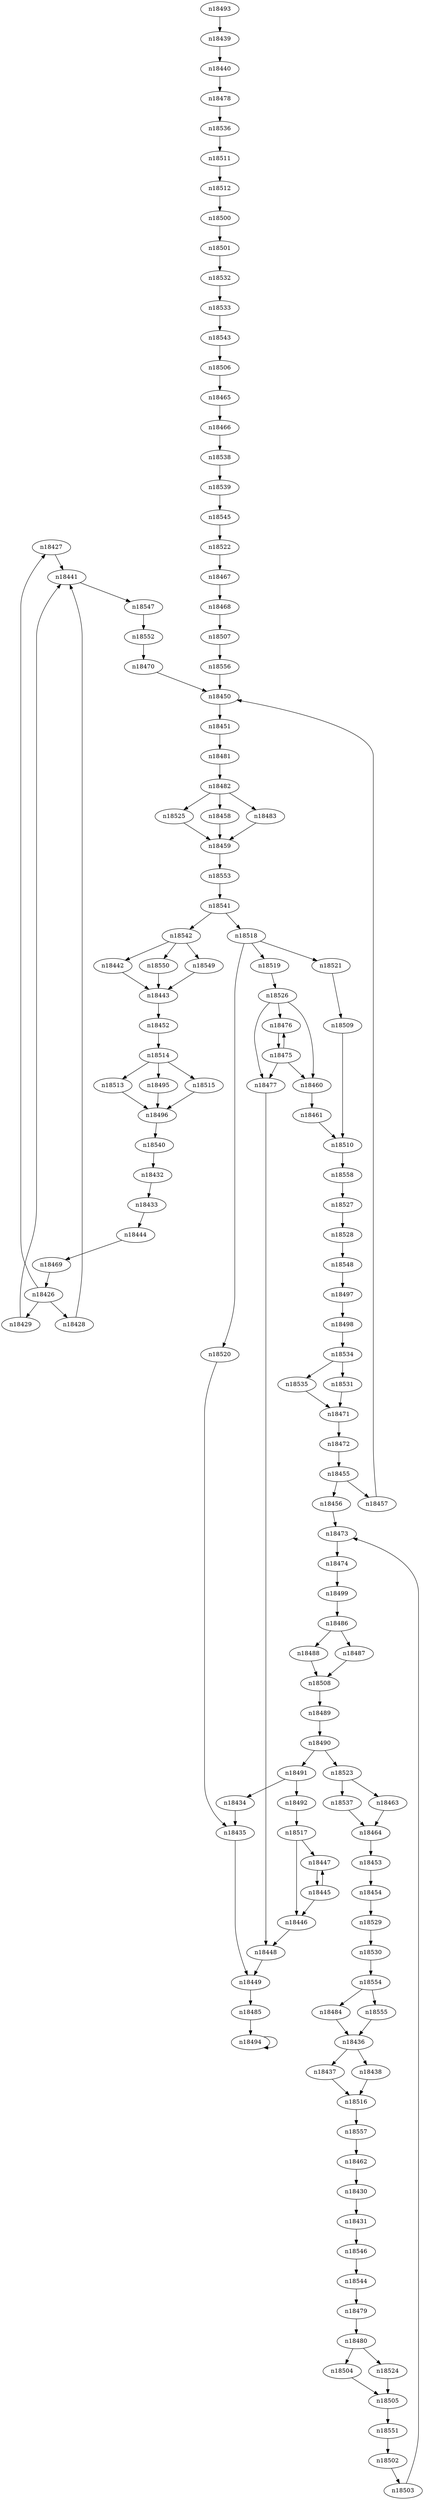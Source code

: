 digraph Foo {
  n18427 -> n18441 ;
  n18428 -> n18441 ;
  n18431 -> n18546 ;
  n18429 -> n18441 ;
  n18430 -> n18431 ;
  n18426 -> n18428 ;
  n18426 -> n18427 ;
  n18426 -> n18429 ;
  n18435 -> n18449 ;
  n18433 -> n18444 ;
  n18434 -> n18435 ;
  n18432 -> n18433 ;
  n18437 -> n18516 ;
  n18438 -> n18516 ;
  n18440 -> n18478 ;
  n18436 -> n18438 ;
  n18436 -> n18437 ;
  n18441 -> n18547 ;
  n18443 -> n18452 ;
  n18442 -> n18443 ;
  n18439 -> n18440 ;
  n18444 -> n18469 ;
  n18446 -> n18448 ;
  n18447 -> n18445 ;
  n18445 -> n18447 ;
  n18445 -> n18446 ;
  n18451 -> n18481 ;
  n18449 -> n18485 ;
  n18450 -> n18451 ;
  n18448 -> n18449 ;
  n18456 -> n18473 ;
  n18454 -> n18529 ;
  n18452 -> n18514 ;
  n18453 -> n18454 ;
  n18457 -> n18450 ;
  n18459 -> n18553 ;
  n18458 -> n18459 ;
  n18455 -> n18456 ;
  n18455 -> n18457 ;
  n18461 -> n18510 ;
  n18464 -> n18453 ;
  n18462 -> n18430 ;
  n18460 -> n18461 ;
  n18466 -> n18538 ;
  n18468 -> n18507 ;
  n18465 -> n18466 ;
  n18463 -> n18464 ;
  n18472 -> n18455 ;
  n18470 -> n18450 ;
  n18469 -> n18426 ;
  n18467 -> n18468 ;
  n18474 -> n18499 ;
  n18476 -> n18475 ;
  n18473 -> n18474 ;
  n18471 -> n18472 ;
  n18478 -> n18536 ;
  n18480 -> n18504 ;
  n18480 -> n18524 ;
  n18477 -> n18448 ;
  n18475 -> n18460 ;
  n18475 -> n18476 ;
  n18475 -> n18477 ;
  n18482 -> n18458 ;
  n18482 -> n18483 ;
  n18482 -> n18525 ;
  n18483 -> n18459 ;
  n18481 -> n18482 ;
  n18479 -> n18480 ;
  n18488 -> n18508 ;
  n18485 -> n18494 ;
  n18487 -> n18508 ;
  n18484 -> n18436 ;
  n18492 -> n18517 ;
  n18490 -> n18491 ;
  n18490 -> n18523 ;
  n18489 -> n18490 ;
  n18486 -> n18488 ;
  n18486 -> n18487 ;
  n18496 -> n18540 ;
  n18494 -> n18494 ;
  n18493 -> n18439 ;
  n18491 -> n18434 ;
  n18491 -> n18492 ;
  n18498 -> n18534 ;
  n18499 -> n18486 ;
  n18497 -> n18498 ;
  n18495 -> n18496 ;
  n18503 -> n18473 ;
  n18501 -> n18532 ;
  n18502 -> n18503 ;
  n18500 -> n18501 ;
  n18507 -> n18556 ;
  n18505 -> n18551 ;
  n18506 -> n18465 ;
  n18504 -> n18505 ;
  n18510 -> n18558 ;
  n18508 -> n18489 ;
  n18512 -> n18500 ;
  n18509 -> n18510 ;
  n18515 -> n18496 ;
  n18514 -> n18495 ;
  n18514 -> n18513 ;
  n18514 -> n18515 ;
  n18513 -> n18496 ;
  n18511 -> n18512 ;
  n18516 -> n18557 ;
  n18520 -> n18435 ;
  n18519 -> n18526 ;
  n18517 -> n18447 ;
  n18517 -> n18446 ;
  n18523 -> n18463 ;
  n18523 -> n18537 ;
  n18521 -> n18509 ;
  n18522 -> n18467 ;
  n18518 -> n18520 ;
  n18518 -> n18519 ;
  n18518 -> n18521 ;
  n18526 -> n18460 ;
  n18526 -> n18476 ;
  n18526 -> n18477 ;
  n18528 -> n18548 ;
  n18525 -> n18459 ;
  n18524 -> n18505 ;
  n18530 -> n18554 ;
  n18531 -> n18471 ;
  n18529 -> n18530 ;
  n18527 -> n18528 ;
  n18535 -> n18471 ;
  n18533 -> n18543 ;
  n18534 -> n18531 ;
  n18534 -> n18535 ;
  n18532 -> n18533 ;
  n18537 -> n18464 ;
  n18539 -> n18545 ;
  n18538 -> n18539 ;
  n18536 -> n18511 ;
  n18543 -> n18506 ;
  n18542 -> n18442 ;
  n18542 -> n18550 ;
  n18542 -> n18549 ;
  n18541 -> n18518 ;
  n18541 -> n18542 ;
  n18540 -> n18432 ;
  n18547 -> n18552 ;
  n18546 -> n18544 ;
  n18545 -> n18522 ;
  n18544 -> n18479 ;
  n18549 -> n18443 ;
  n18551 -> n18502 ;
  n18550 -> n18443 ;
  n18548 -> n18497 ;
  n18554 -> n18484 ;
  n18554 -> n18555 ;
  n18553 -> n18541 ;
  n18555 -> n18436 ;
  n18552 -> n18470 ;
  n18557 -> n18462 ;
  n18558 -> n18527 ;
  n18556 -> n18450 ;

}